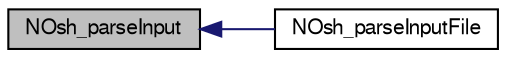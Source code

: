 digraph "NOsh_parseInput"
{
  edge [fontname="FreeSans",fontsize="10",labelfontname="FreeSans",labelfontsize="10"];
  node [fontname="FreeSans",fontsize="10",shape=record];
  rankdir="LR";
  Node1 [label="NOsh_parseInput",height=0.2,width=0.4,color="black", fillcolor="grey75", style="filled" fontcolor="black"];
  Node1 -> Node2 [dir="back",color="midnightblue",fontsize="10",style="solid",fontname="FreeSans"];
  Node2 [label="NOsh_parseInputFile",height=0.2,width=0.4,color="black", fillcolor="white", style="filled",URL="$group___n_osh.html#ga68e3b8cfc448f83268349e508662c092",tooltip="Parse an input file only from a file."];
}
